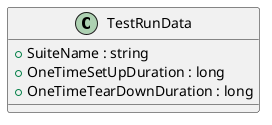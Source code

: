 @startuml
class TestRunData {
    + SuiteName : string
    + OneTimeSetUpDuration : long
    + OneTimeTearDownDuration : long
}
@enduml

